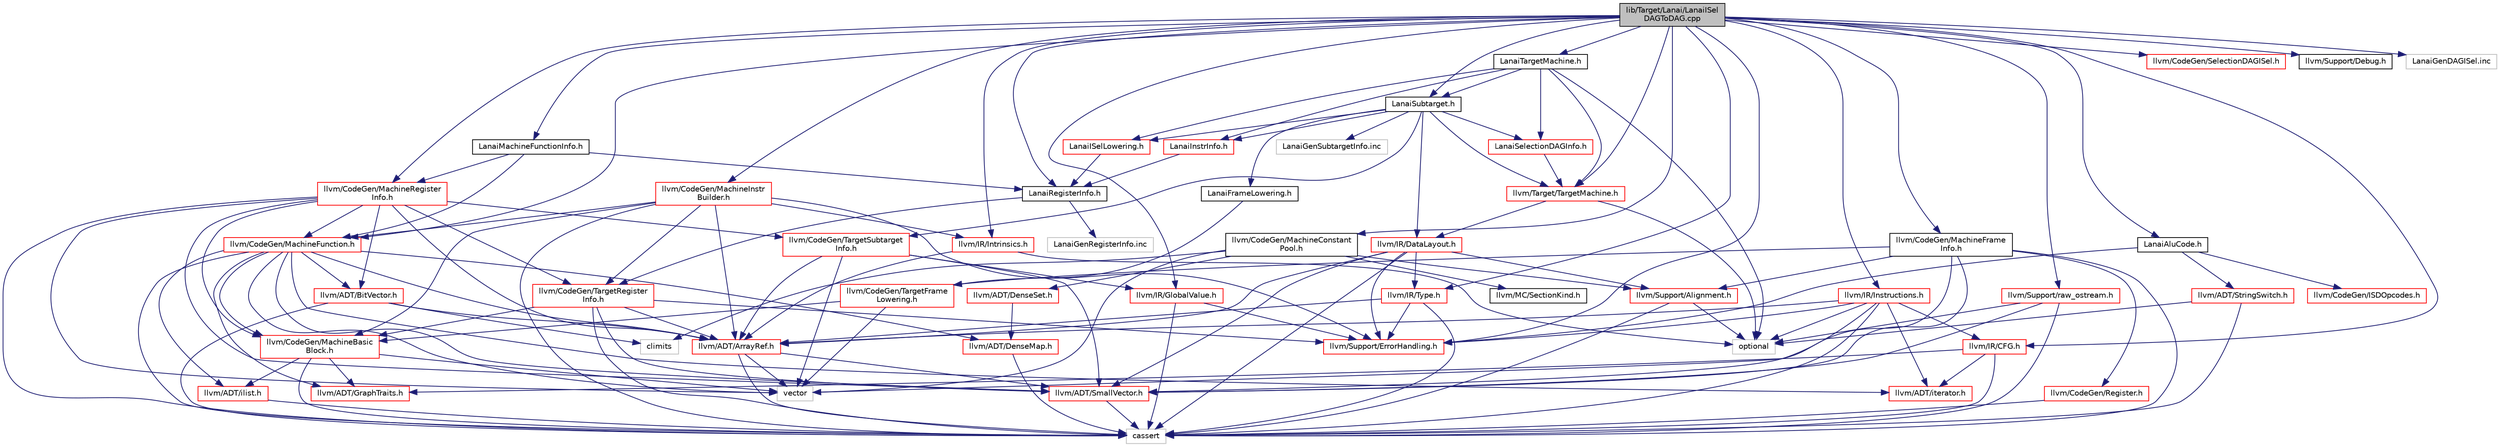 digraph "lib/Target/Lanai/LanaiISelDAGToDAG.cpp"
{
 // LATEX_PDF_SIZE
  bgcolor="transparent";
  edge [fontname="Helvetica",fontsize="10",labelfontname="Helvetica",labelfontsize="10"];
  node [fontname="Helvetica",fontsize="10",shape=record];
  Node1 [label="lib/Target/Lanai/LanaiISel\lDAGToDAG.cpp",height=0.2,width=0.4,color="black", fillcolor="grey75", style="filled", fontcolor="black",tooltip=" "];
  Node1 -> Node2 [color="midnightblue",fontsize="10",style="solid",fontname="Helvetica"];
  Node2 [label="LanaiAluCode.h",height=0.2,width=0.4,color="black",URL="$LanaiAluCode_8h.html",tooltip=" "];
  Node2 -> Node3 [color="midnightblue",fontsize="10",style="solid",fontname="Helvetica"];
  Node3 [label="llvm/ADT/StringSwitch.h",height=0.2,width=0.4,color="red",URL="$StringSwitch_8h.html",tooltip=" "];
  Node3 -> Node6 [color="midnightblue",fontsize="10",style="solid",fontname="Helvetica"];
  Node6 [label="cassert",height=0.2,width=0.4,color="grey75",tooltip=" "];
  Node3 -> Node15 [color="midnightblue",fontsize="10",style="solid",fontname="Helvetica"];
  Node15 [label="optional",height=0.2,width=0.4,color="grey75",tooltip=" "];
  Node2 -> Node25 [color="midnightblue",fontsize="10",style="solid",fontname="Helvetica"];
  Node25 [label="llvm/CodeGen/ISDOpcodes.h",height=0.2,width=0.4,color="red",URL="$ISDOpcodes_8h.html",tooltip=" "];
  Node2 -> Node33 [color="midnightblue",fontsize="10",style="solid",fontname="Helvetica"];
  Node33 [label="llvm/Support/ErrorHandling.h",height=0.2,width=0.4,color="red",URL="$Support_2ErrorHandling_8h.html",tooltip=" "];
  Node1 -> Node60 [color="midnightblue",fontsize="10",style="solid",fontname="Helvetica"];
  Node60 [label="LanaiMachineFunctionInfo.h",height=0.2,width=0.4,color="black",URL="$LanaiMachineFunctionInfo_8h.html",tooltip=" "];
  Node60 -> Node61 [color="midnightblue",fontsize="10",style="solid",fontname="Helvetica"];
  Node61 [label="LanaiRegisterInfo.h",height=0.2,width=0.4,color="black",URL="$LanaiRegisterInfo_8h.html",tooltip=" "];
  Node61 -> Node62 [color="midnightblue",fontsize="10",style="solid",fontname="Helvetica"];
  Node62 [label="llvm/CodeGen/TargetRegister\lInfo.h",height=0.2,width=0.4,color="red",URL="$TargetRegisterInfo_8h.html",tooltip=" "];
  Node62 -> Node35 [color="midnightblue",fontsize="10",style="solid",fontname="Helvetica"];
  Node35 [label="llvm/ADT/ArrayRef.h",height=0.2,width=0.4,color="red",URL="$ArrayRef_8h.html",tooltip=" "];
  Node35 -> Node45 [color="midnightblue",fontsize="10",style="solid",fontname="Helvetica"];
  Node45 [label="llvm/ADT/SmallVector.h",height=0.2,width=0.4,color="red",URL="$SmallVector_8h.html",tooltip=" "];
  Node45 -> Node6 [color="midnightblue",fontsize="10",style="solid",fontname="Helvetica"];
  Node35 -> Node6 [color="midnightblue",fontsize="10",style="solid",fontname="Helvetica"];
  Node35 -> Node56 [color="midnightblue",fontsize="10",style="solid",fontname="Helvetica"];
  Node56 [label="vector",height=0.2,width=0.4,color="grey75",tooltip=" "];
  Node62 -> Node45 [color="midnightblue",fontsize="10",style="solid",fontname="Helvetica"];
  Node62 -> Node63 [color="midnightblue",fontsize="10",style="solid",fontname="Helvetica"];
  Node63 [label="llvm/CodeGen/MachineBasic\lBlock.h",height=0.2,width=0.4,color="red",URL="$MachineBasicBlock_8h.html",tooltip=" "];
  Node63 -> Node64 [color="midnightblue",fontsize="10",style="solid",fontname="Helvetica"];
  Node64 [label="llvm/ADT/GraphTraits.h",height=0.2,width=0.4,color="red",URL="$GraphTraits_8h.html",tooltip=" "];
  Node63 -> Node67 [color="midnightblue",fontsize="10",style="solid",fontname="Helvetica"];
  Node67 [label="llvm/ADT/ilist.h",height=0.2,width=0.4,color="red",URL="$ilist_8h.html",tooltip=" "];
  Node67 -> Node6 [color="midnightblue",fontsize="10",style="solid",fontname="Helvetica"];
  Node63 -> Node6 [color="midnightblue",fontsize="10",style="solid",fontname="Helvetica"];
  Node63 -> Node56 [color="midnightblue",fontsize="10",style="solid",fontname="Helvetica"];
  Node62 -> Node33 [color="midnightblue",fontsize="10",style="solid",fontname="Helvetica"];
  Node62 -> Node6 [color="midnightblue",fontsize="10",style="solid",fontname="Helvetica"];
  Node61 -> Node151 [color="midnightblue",fontsize="10",style="solid",fontname="Helvetica"];
  Node151 [label="LanaiGenRegisterInfo.inc",height=0.2,width=0.4,color="grey75",tooltip=" "];
  Node60 -> Node152 [color="midnightblue",fontsize="10",style="solid",fontname="Helvetica"];
  Node152 [label="llvm/CodeGen/MachineFunction.h",height=0.2,width=0.4,color="red",URL="$MachineFunction_8h.html",tooltip=" "];
  Node152 -> Node35 [color="midnightblue",fontsize="10",style="solid",fontname="Helvetica"];
  Node152 -> Node113 [color="midnightblue",fontsize="10",style="solid",fontname="Helvetica"];
  Node113 [label="llvm/ADT/BitVector.h",height=0.2,width=0.4,color="red",URL="$BitVector_8h.html",tooltip=" "];
  Node113 -> Node35 [color="midnightblue",fontsize="10",style="solid",fontname="Helvetica"];
  Node113 -> Node6 [color="midnightblue",fontsize="10",style="solid",fontname="Helvetica"];
  Node113 -> Node32 [color="midnightblue",fontsize="10",style="solid",fontname="Helvetica"];
  Node32 [label="climits",height=0.2,width=0.4,color="grey75",tooltip=" "];
  Node152 -> Node93 [color="midnightblue",fontsize="10",style="solid",fontname="Helvetica"];
  Node93 [label="llvm/ADT/DenseMap.h",height=0.2,width=0.4,color="red",URL="$DenseMap_8h.html",tooltip=" "];
  Node93 -> Node6 [color="midnightblue",fontsize="10",style="solid",fontname="Helvetica"];
  Node152 -> Node64 [color="midnightblue",fontsize="10",style="solid",fontname="Helvetica"];
  Node152 -> Node45 [color="midnightblue",fontsize="10",style="solid",fontname="Helvetica"];
  Node152 -> Node67 [color="midnightblue",fontsize="10",style="solid",fontname="Helvetica"];
  Node152 -> Node53 [color="midnightblue",fontsize="10",style="solid",fontname="Helvetica"];
  Node53 [label="llvm/ADT/iterator.h",height=0.2,width=0.4,color="red",URL="$iterator_8h.html",tooltip=" "];
  Node152 -> Node63 [color="midnightblue",fontsize="10",style="solid",fontname="Helvetica"];
  Node152 -> Node6 [color="midnightblue",fontsize="10",style="solid",fontname="Helvetica"];
  Node152 -> Node56 [color="midnightblue",fontsize="10",style="solid",fontname="Helvetica"];
  Node60 -> Node160 [color="midnightblue",fontsize="10",style="solid",fontname="Helvetica"];
  Node160 [label="llvm/CodeGen/MachineRegister\lInfo.h",height=0.2,width=0.4,color="red",URL="$MachineRegisterInfo_8h.html",tooltip=" "];
  Node160 -> Node35 [color="midnightblue",fontsize="10",style="solid",fontname="Helvetica"];
  Node160 -> Node113 [color="midnightblue",fontsize="10",style="solid",fontname="Helvetica"];
  Node160 -> Node45 [color="midnightblue",fontsize="10",style="solid",fontname="Helvetica"];
  Node160 -> Node63 [color="midnightblue",fontsize="10",style="solid",fontname="Helvetica"];
  Node160 -> Node152 [color="midnightblue",fontsize="10",style="solid",fontname="Helvetica"];
  Node160 -> Node62 [color="midnightblue",fontsize="10",style="solid",fontname="Helvetica"];
  Node160 -> Node165 [color="midnightblue",fontsize="10",style="solid",fontname="Helvetica"];
  Node165 [label="llvm/CodeGen/TargetSubtarget\lInfo.h",height=0.2,width=0.4,color="red",URL="$TargetSubtargetInfo_8h.html",tooltip=" "];
  Node165 -> Node35 [color="midnightblue",fontsize="10",style="solid",fontname="Helvetica"];
  Node165 -> Node45 [color="midnightblue",fontsize="10",style="solid",fontname="Helvetica"];
  Node165 -> Node186 [color="midnightblue",fontsize="10",style="solid",fontname="Helvetica"];
  Node186 [label="llvm/IR/GlobalValue.h",height=0.2,width=0.4,color="red",URL="$GlobalValue_8h.html",tooltip=" "];
  Node186 -> Node33 [color="midnightblue",fontsize="10",style="solid",fontname="Helvetica"];
  Node186 -> Node6 [color="midnightblue",fontsize="10",style="solid",fontname="Helvetica"];
  Node165 -> Node56 [color="midnightblue",fontsize="10",style="solid",fontname="Helvetica"];
  Node160 -> Node6 [color="midnightblue",fontsize="10",style="solid",fontname="Helvetica"];
  Node160 -> Node56 [color="midnightblue",fontsize="10",style="solid",fontname="Helvetica"];
  Node1 -> Node61 [color="midnightblue",fontsize="10",style="solid",fontname="Helvetica"];
  Node1 -> Node195 [color="midnightblue",fontsize="10",style="solid",fontname="Helvetica"];
  Node195 [label="LanaiSubtarget.h",height=0.2,width=0.4,color="black",URL="$LanaiSubtarget_8h.html",tooltip=" "];
  Node195 -> Node196 [color="midnightblue",fontsize="10",style="solid",fontname="Helvetica"];
  Node196 [label="LanaiFrameLowering.h",height=0.2,width=0.4,color="black",URL="$LanaiFrameLowering_8h.html",tooltip=" "];
  Node196 -> Node197 [color="midnightblue",fontsize="10",style="solid",fontname="Helvetica"];
  Node197 [label="llvm/CodeGen/TargetFrame\lLowering.h",height=0.2,width=0.4,color="red",URL="$TargetFrameLowering_8h.html",tooltip=" "];
  Node197 -> Node63 [color="midnightblue",fontsize="10",style="solid",fontname="Helvetica"];
  Node197 -> Node56 [color="midnightblue",fontsize="10",style="solid",fontname="Helvetica"];
  Node195 -> Node198 [color="midnightblue",fontsize="10",style="solid",fontname="Helvetica"];
  Node198 [label="LanaiISelLowering.h",height=0.2,width=0.4,color="red",URL="$LanaiISelLowering_8h.html",tooltip=" "];
  Node198 -> Node61 [color="midnightblue",fontsize="10",style="solid",fontname="Helvetica"];
  Node195 -> Node258 [color="midnightblue",fontsize="10",style="solid",fontname="Helvetica"];
  Node258 [label="LanaiInstrInfo.h",height=0.2,width=0.4,color="red",URL="$LanaiInstrInfo_8h.html",tooltip=" "];
  Node258 -> Node61 [color="midnightblue",fontsize="10",style="solid",fontname="Helvetica"];
  Node195 -> Node275 [color="midnightblue",fontsize="10",style="solid",fontname="Helvetica"];
  Node275 [label="LanaiSelectionDAGInfo.h",height=0.2,width=0.4,color="red",URL="$LanaiSelectionDAGInfo_8h.html",tooltip=" "];
  Node275 -> Node277 [color="midnightblue",fontsize="10",style="solid",fontname="Helvetica"];
  Node277 [label="llvm/Target/TargetMachine.h",height=0.2,width=0.4,color="red",URL="$Target_2TargetMachine_8h.html",tooltip=" "];
  Node277 -> Node238 [color="midnightblue",fontsize="10",style="solid",fontname="Helvetica"];
  Node238 [label="llvm/IR/DataLayout.h",height=0.2,width=0.4,color="red",URL="$DataLayout_8h.html",tooltip=" "];
  Node238 -> Node35 [color="midnightblue",fontsize="10",style="solid",fontname="Helvetica"];
  Node238 -> Node45 [color="midnightblue",fontsize="10",style="solid",fontname="Helvetica"];
  Node238 -> Node118 [color="midnightblue",fontsize="10",style="solid",fontname="Helvetica"];
  Node118 [label="llvm/IR/Type.h",height=0.2,width=0.4,color="red",URL="$Type_8h.html",tooltip=" "];
  Node118 -> Node35 [color="midnightblue",fontsize="10",style="solid",fontname="Helvetica"];
  Node118 -> Node33 [color="midnightblue",fontsize="10",style="solid",fontname="Helvetica"];
  Node118 -> Node6 [color="midnightblue",fontsize="10",style="solid",fontname="Helvetica"];
  Node238 -> Node104 [color="midnightblue",fontsize="10",style="solid",fontname="Helvetica"];
  Node104 [label="llvm/Support/Alignment.h",height=0.2,width=0.4,color="red",URL="$Alignment_8h.html",tooltip=" "];
  Node104 -> Node6 [color="midnightblue",fontsize="10",style="solid",fontname="Helvetica"];
  Node104 -> Node15 [color="midnightblue",fontsize="10",style="solid",fontname="Helvetica"];
  Node238 -> Node33 [color="midnightblue",fontsize="10",style="solid",fontname="Helvetica"];
  Node238 -> Node6 [color="midnightblue",fontsize="10",style="solid",fontname="Helvetica"];
  Node277 -> Node15 [color="midnightblue",fontsize="10",style="solid",fontname="Helvetica"];
  Node195 -> Node165 [color="midnightblue",fontsize="10",style="solid",fontname="Helvetica"];
  Node195 -> Node238 [color="midnightblue",fontsize="10",style="solid",fontname="Helvetica"];
  Node195 -> Node277 [color="midnightblue",fontsize="10",style="solid",fontname="Helvetica"];
  Node195 -> Node261 [color="midnightblue",fontsize="10",style="solid",fontname="Helvetica"];
  Node261 [label="LanaiGenSubtargetInfo.inc",height=0.2,width=0.4,color="grey75",tooltip=" "];
  Node1 -> Node281 [color="midnightblue",fontsize="10",style="solid",fontname="Helvetica"];
  Node281 [label="LanaiTargetMachine.h",height=0.2,width=0.4,color="black",URL="$LanaiTargetMachine_8h.html",tooltip=" "];
  Node281 -> Node198 [color="midnightblue",fontsize="10",style="solid",fontname="Helvetica"];
  Node281 -> Node258 [color="midnightblue",fontsize="10",style="solid",fontname="Helvetica"];
  Node281 -> Node275 [color="midnightblue",fontsize="10",style="solid",fontname="Helvetica"];
  Node281 -> Node195 [color="midnightblue",fontsize="10",style="solid",fontname="Helvetica"];
  Node281 -> Node277 [color="midnightblue",fontsize="10",style="solid",fontname="Helvetica"];
  Node281 -> Node15 [color="midnightblue",fontsize="10",style="solid",fontname="Helvetica"];
  Node1 -> Node282 [color="midnightblue",fontsize="10",style="solid",fontname="Helvetica"];
  Node282 [label="llvm/CodeGen/MachineConstant\lPool.h",height=0.2,width=0.4,color="black",URL="$MachineConstantPool_8h.html",tooltip=" "];
  Node282 -> Node185 [color="midnightblue",fontsize="10",style="solid",fontname="Helvetica"];
  Node185 [label="llvm/ADT/DenseSet.h",height=0.2,width=0.4,color="red",URL="$DenseSet_8h.html",tooltip=" "];
  Node185 -> Node93 [color="midnightblue",fontsize="10",style="solid",fontname="Helvetica"];
  Node282 -> Node283 [color="midnightblue",fontsize="10",style="solid",fontname="Helvetica"];
  Node283 [label="llvm/MC/SectionKind.h",height=0.2,width=0.4,color="black",URL="$SectionKind_8h.html",tooltip=" "];
  Node282 -> Node104 [color="midnightblue",fontsize="10",style="solid",fontname="Helvetica"];
  Node282 -> Node32 [color="midnightblue",fontsize="10",style="solid",fontname="Helvetica"];
  Node282 -> Node56 [color="midnightblue",fontsize="10",style="solid",fontname="Helvetica"];
  Node1 -> Node284 [color="midnightblue",fontsize="10",style="solid",fontname="Helvetica"];
  Node284 [label="llvm/CodeGen/MachineFrame\lInfo.h",height=0.2,width=0.4,color="black",URL="$MachineFrameInfo_8h.html",tooltip=" "];
  Node284 -> Node45 [color="midnightblue",fontsize="10",style="solid",fontname="Helvetica"];
  Node284 -> Node123 [color="midnightblue",fontsize="10",style="solid",fontname="Helvetica"];
  Node123 [label="llvm/CodeGen/Register.h",height=0.2,width=0.4,color="red",URL="$Register_8h.html",tooltip=" "];
  Node123 -> Node6 [color="midnightblue",fontsize="10",style="solid",fontname="Helvetica"];
  Node284 -> Node197 [color="midnightblue",fontsize="10",style="solid",fontname="Helvetica"];
  Node284 -> Node104 [color="midnightblue",fontsize="10",style="solid",fontname="Helvetica"];
  Node284 -> Node6 [color="midnightblue",fontsize="10",style="solid",fontname="Helvetica"];
  Node284 -> Node56 [color="midnightblue",fontsize="10",style="solid",fontname="Helvetica"];
  Node1 -> Node152 [color="midnightblue",fontsize="10",style="solid",fontname="Helvetica"];
  Node1 -> Node265 [color="midnightblue",fontsize="10",style="solid",fontname="Helvetica"];
  Node265 [label="llvm/CodeGen/MachineInstr\lBuilder.h",height=0.2,width=0.4,color="red",URL="$MachineInstrBuilder_8h.html",tooltip=" "];
  Node265 -> Node35 [color="midnightblue",fontsize="10",style="solid",fontname="Helvetica"];
  Node265 -> Node63 [color="midnightblue",fontsize="10",style="solid",fontname="Helvetica"];
  Node265 -> Node152 [color="midnightblue",fontsize="10",style="solid",fontname="Helvetica"];
  Node265 -> Node62 [color="midnightblue",fontsize="10",style="solid",fontname="Helvetica"];
  Node265 -> Node125 [color="midnightblue",fontsize="10",style="solid",fontname="Helvetica"];
  Node125 [label="llvm/IR/Intrinsics.h",height=0.2,width=0.4,color="red",URL="$Intrinsics_8h.html",tooltip=" "];
  Node125 -> Node35 [color="midnightblue",fontsize="10",style="solid",fontname="Helvetica"];
  Node125 -> Node15 [color="midnightblue",fontsize="10",style="solid",fontname="Helvetica"];
  Node265 -> Node33 [color="midnightblue",fontsize="10",style="solid",fontname="Helvetica"];
  Node265 -> Node6 [color="midnightblue",fontsize="10",style="solid",fontname="Helvetica"];
  Node1 -> Node160 [color="midnightblue",fontsize="10",style="solid",fontname="Helvetica"];
  Node1 -> Node285 [color="midnightblue",fontsize="10",style="solid",fontname="Helvetica"];
  Node285 [label="llvm/CodeGen/SelectionDAGISel.h",height=0.2,width=0.4,color="red",URL="$SelectionDAGISel_8h.html",tooltip=" "];
  Node1 -> Node220 [color="midnightblue",fontsize="10",style="solid",fontname="Helvetica"];
  Node220 [label="llvm/IR/CFG.h",height=0.2,width=0.4,color="red",URL="$IR_2CFG_8h.html",tooltip=" "];
  Node220 -> Node64 [color="midnightblue",fontsize="10",style="solid",fontname="Helvetica"];
  Node220 -> Node53 [color="midnightblue",fontsize="10",style="solid",fontname="Helvetica"];
  Node220 -> Node6 [color="midnightblue",fontsize="10",style="solid",fontname="Helvetica"];
  Node1 -> Node186 [color="midnightblue",fontsize="10",style="solid",fontname="Helvetica"];
  Node1 -> Node218 [color="midnightblue",fontsize="10",style="solid",fontname="Helvetica"];
  Node218 [label="llvm/IR/Instructions.h",height=0.2,width=0.4,color="red",URL="$Instructions_8h.html",tooltip=" "];
  Node218 -> Node35 [color="midnightblue",fontsize="10",style="solid",fontname="Helvetica"];
  Node218 -> Node45 [color="midnightblue",fontsize="10",style="solid",fontname="Helvetica"];
  Node218 -> Node53 [color="midnightblue",fontsize="10",style="solid",fontname="Helvetica"];
  Node218 -> Node220 [color="midnightblue",fontsize="10",style="solid",fontname="Helvetica"];
  Node218 -> Node33 [color="midnightblue",fontsize="10",style="solid",fontname="Helvetica"];
  Node218 -> Node6 [color="midnightblue",fontsize="10",style="solid",fontname="Helvetica"];
  Node218 -> Node15 [color="midnightblue",fontsize="10",style="solid",fontname="Helvetica"];
  Node1 -> Node125 [color="midnightblue",fontsize="10",style="solid",fontname="Helvetica"];
  Node1 -> Node118 [color="midnightblue",fontsize="10",style="solid",fontname="Helvetica"];
  Node1 -> Node121 [color="midnightblue",fontsize="10",style="solid",fontname="Helvetica"];
  Node121 [label="llvm/Support/Debug.h",height=0.2,width=0.4,color="black",URL="$Debug_8h.html",tooltip=" "];
  Node1 -> Node33 [color="midnightblue",fontsize="10",style="solid",fontname="Helvetica"];
  Node1 -> Node57 [color="midnightblue",fontsize="10",style="solid",fontname="Helvetica"];
  Node57 [label="llvm/Support/raw_ostream.h",height=0.2,width=0.4,color="red",URL="$raw__ostream_8h.html",tooltip=" "];
  Node57 -> Node45 [color="midnightblue",fontsize="10",style="solid",fontname="Helvetica"];
  Node57 -> Node6 [color="midnightblue",fontsize="10",style="solid",fontname="Helvetica"];
  Node57 -> Node15 [color="midnightblue",fontsize="10",style="solid",fontname="Helvetica"];
  Node1 -> Node277 [color="midnightblue",fontsize="10",style="solid",fontname="Helvetica"];
  Node1 -> Node286 [color="midnightblue",fontsize="10",style="solid",fontname="Helvetica"];
  Node286 [label="LanaiGenDAGISel.inc",height=0.2,width=0.4,color="grey75",tooltip=" "];
}
